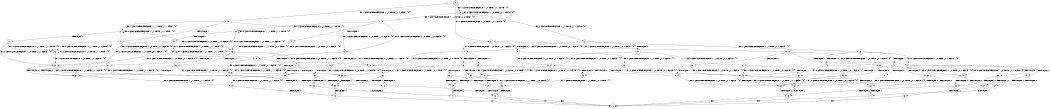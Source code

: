 digraph BCG {
size = "7, 10.5";
center = TRUE;
node [shape = circle];
0 [peripheries = 2];
0 -> 1 [label = "EX !1 !ATOMIC_EXCH_BRANCH (1, +1, TRUE, +0, 2, TRUE) !{0}"];
0 -> 2 [label = "EX !2 !ATOMIC_EXCH_BRANCH (1, +0, TRUE, +0, 1, TRUE) !{0}"];
0 -> 3 [label = "EX !0 !ATOMIC_EXCH_BRANCH (1, +1, TRUE, +1, 1, FALSE) !{0}"];
1 -> 4 [label = "TERMINATE !1"];
1 -> 5 [label = "EX !2 !ATOMIC_EXCH_BRANCH (1, +0, TRUE, +0, 1, FALSE) !{0}"];
1 -> 6 [label = "EX !0 !ATOMIC_EXCH_BRANCH (1, +1, TRUE, +1, 1, TRUE) !{0}"];
2 -> 7 [label = "EX !1 !ATOMIC_EXCH_BRANCH (1, +1, TRUE, +0, 2, TRUE) !{0}"];
2 -> 8 [label = "EX !0 !ATOMIC_EXCH_BRANCH (1, +1, TRUE, +1, 1, FALSE) !{0}"];
2 -> 2 [label = "EX !2 !ATOMIC_EXCH_BRANCH (1, +0, TRUE, +0, 1, TRUE) !{0}"];
3 -> 9 [label = "TERMINATE !0"];
3 -> 10 [label = "EX !1 !ATOMIC_EXCH_BRANCH (1, +1, TRUE, +0, 2, FALSE) !{0}"];
3 -> 11 [label = "EX !2 !ATOMIC_EXCH_BRANCH (1, +0, TRUE, +0, 1, FALSE) !{0}"];
4 -> 12 [label = "EX !2 !ATOMIC_EXCH_BRANCH (1, +0, TRUE, +0, 1, FALSE) !{0}"];
4 -> 13 [label = "EX !0 !ATOMIC_EXCH_BRANCH (1, +1, TRUE, +1, 1, TRUE) !{0}"];
5 -> 14 [label = "TERMINATE !1"];
5 -> 15 [label = "TERMINATE !2"];
5 -> 16 [label = "EX !0 !ATOMIC_EXCH_BRANCH (1, +1, TRUE, +1, 1, FALSE) !{0}"];
6 -> 17 [label = "TERMINATE !1"];
6 -> 18 [label = "EX !2 !ATOMIC_EXCH_BRANCH (1, +0, TRUE, +0, 1, FALSE) !{0}"];
6 -> 6 [label = "EX !0 !ATOMIC_EXCH_BRANCH (1, +1, TRUE, +1, 1, TRUE) !{0}"];
7 -> 19 [label = "TERMINATE !1"];
7 -> 20 [label = "EX !0 !ATOMIC_EXCH_BRANCH (1, +1, TRUE, +1, 1, TRUE) !{0}"];
7 -> 5 [label = "EX !2 !ATOMIC_EXCH_BRANCH (1, +0, TRUE, +0, 1, FALSE) !{0}"];
8 -> 21 [label = "TERMINATE !0"];
8 -> 22 [label = "EX !1 !ATOMIC_EXCH_BRANCH (1, +1, TRUE, +0, 2, FALSE) !{0}"];
8 -> 11 [label = "EX !2 !ATOMIC_EXCH_BRANCH (1, +0, TRUE, +0, 1, FALSE) !{0}"];
9 -> 23 [label = "EX !1 !ATOMIC_EXCH_BRANCH (1, +1, TRUE, +0, 2, FALSE) !{1}"];
9 -> 24 [label = "EX !2 !ATOMIC_EXCH_BRANCH (1, +0, TRUE, +0, 1, FALSE) !{1}"];
10 -> 25 [label = "TERMINATE !1"];
10 -> 26 [label = "TERMINATE !0"];
10 -> 27 [label = "EX !2 !ATOMIC_EXCH_BRANCH (1, +0, TRUE, +0, 1, FALSE) !{0}"];
11 -> 28 [label = "TERMINATE !2"];
11 -> 29 [label = "TERMINATE !0"];
11 -> 16 [label = "EX !1 !ATOMIC_EXCH_BRANCH (1, +1, TRUE, +0, 2, TRUE) !{0}"];
12 -> 30 [label = "TERMINATE !2"];
12 -> 31 [label = "EX !0 !ATOMIC_EXCH_BRANCH (1, +1, TRUE, +1, 1, FALSE) !{0}"];
13 -> 32 [label = "EX !2 !ATOMIC_EXCH_BRANCH (1, +0, TRUE, +0, 1, FALSE) !{0}"];
13 -> 13 [label = "EX !0 !ATOMIC_EXCH_BRANCH (1, +1, TRUE, +1, 1, TRUE) !{0}"];
14 -> 30 [label = "TERMINATE !2"];
14 -> 31 [label = "EX !0 !ATOMIC_EXCH_BRANCH (1, +1, TRUE, +1, 1, FALSE) !{0}"];
15 -> 30 [label = "TERMINATE !1"];
15 -> 33 [label = "EX !0 !ATOMIC_EXCH_BRANCH (1, +1, TRUE, +1, 1, FALSE) !{0}"];
16 -> 34 [label = "TERMINATE !1"];
16 -> 35 [label = "TERMINATE !2"];
16 -> 36 [label = "TERMINATE !0"];
17 -> 32 [label = "EX !2 !ATOMIC_EXCH_BRANCH (1, +0, TRUE, +0, 1, FALSE) !{0}"];
17 -> 13 [label = "EX !0 !ATOMIC_EXCH_BRANCH (1, +1, TRUE, +1, 1, TRUE) !{0}"];
18 -> 37 [label = "TERMINATE !1"];
18 -> 38 [label = "TERMINATE !2"];
18 -> 16 [label = "EX !0 !ATOMIC_EXCH_BRANCH (1, +1, TRUE, +1, 1, FALSE) !{0}"];
19 -> 39 [label = "EX !0 !ATOMIC_EXCH_BRANCH (1, +1, TRUE, +1, 1, TRUE) !{0}"];
19 -> 12 [label = "EX !2 !ATOMIC_EXCH_BRANCH (1, +0, TRUE, +0, 1, FALSE) !{0}"];
20 -> 40 [label = "TERMINATE !1"];
20 -> 18 [label = "EX !2 !ATOMIC_EXCH_BRANCH (1, +0, TRUE, +0, 1, FALSE) !{0}"];
20 -> 20 [label = "EX !0 !ATOMIC_EXCH_BRANCH (1, +1, TRUE, +1, 1, TRUE) !{0}"];
21 -> 41 [label = "EX !1 !ATOMIC_EXCH_BRANCH (1, +1, TRUE, +0, 2, FALSE) !{1}"];
21 -> 24 [label = "EX !2 !ATOMIC_EXCH_BRANCH (1, +0, TRUE, +0, 1, FALSE) !{1}"];
22 -> 42 [label = "TERMINATE !1"];
22 -> 43 [label = "TERMINATE !0"];
22 -> 27 [label = "EX !2 !ATOMIC_EXCH_BRANCH (1, +0, TRUE, +0, 1, FALSE) !{0}"];
23 -> 44 [label = "TERMINATE !1"];
23 -> 45 [label = "EX !2 !ATOMIC_EXCH_BRANCH (1, +0, TRUE, +0, 1, FALSE) !{1}"];
24 -> 46 [label = "TERMINATE !2"];
24 -> 47 [label = "EX !1 !ATOMIC_EXCH_BRANCH (1, +1, TRUE, +0, 2, TRUE) !{1}"];
25 -> 48 [label = "TERMINATE !0"];
25 -> 49 [label = "EX !2 !ATOMIC_EXCH_BRANCH (1, +0, TRUE, +0, 1, FALSE) !{0}"];
26 -> 44 [label = "TERMINATE !1"];
26 -> 45 [label = "EX !2 !ATOMIC_EXCH_BRANCH (1, +0, TRUE, +0, 1, FALSE) !{1}"];
27 -> 50 [label = "TERMINATE !1"];
27 -> 51 [label = "TERMINATE !2"];
27 -> 52 [label = "TERMINATE !0"];
28 -> 53 [label = "TERMINATE !0"];
28 -> 33 [label = "EX !1 !ATOMIC_EXCH_BRANCH (1, +1, TRUE, +0, 2, TRUE) !{0}"];
29 -> 46 [label = "TERMINATE !2"];
29 -> 47 [label = "EX !1 !ATOMIC_EXCH_BRANCH (1, +1, TRUE, +0, 2, TRUE) !{1}"];
30 -> 54 [label = "EX !0 !ATOMIC_EXCH_BRANCH (1, +1, TRUE, +1, 1, FALSE) !{0}"];
31 -> 55 [label = "TERMINATE !2"];
31 -> 56 [label = "TERMINATE !0"];
32 -> 57 [label = "TERMINATE !2"];
32 -> 31 [label = "EX !0 !ATOMIC_EXCH_BRANCH (1, +1, TRUE, +1, 1, FALSE) !{0}"];
33 -> 55 [label = "TERMINATE !1"];
33 -> 58 [label = "TERMINATE !0"];
34 -> 55 [label = "TERMINATE !2"];
34 -> 56 [label = "TERMINATE !0"];
35 -> 55 [label = "TERMINATE !1"];
35 -> 58 [label = "TERMINATE !0"];
36 -> 59 [label = "TERMINATE !1"];
36 -> 60 [label = "TERMINATE !2"];
37 -> 57 [label = "TERMINATE !2"];
37 -> 31 [label = "EX !0 !ATOMIC_EXCH_BRANCH (1, +1, TRUE, +1, 1, FALSE) !{0}"];
38 -> 57 [label = "TERMINATE !1"];
38 -> 33 [label = "EX !0 !ATOMIC_EXCH_BRANCH (1, +1, TRUE, +1, 1, FALSE) !{0}"];
39 -> 32 [label = "EX !2 !ATOMIC_EXCH_BRANCH (1, +0, TRUE, +0, 1, FALSE) !{0}"];
39 -> 39 [label = "EX !0 !ATOMIC_EXCH_BRANCH (1, +1, TRUE, +1, 1, TRUE) !{0}"];
40 -> 32 [label = "EX !2 !ATOMIC_EXCH_BRANCH (1, +0, TRUE, +0, 1, FALSE) !{0}"];
40 -> 39 [label = "EX !0 !ATOMIC_EXCH_BRANCH (1, +1, TRUE, +1, 1, TRUE) !{0}"];
41 -> 61 [label = "TERMINATE !1"];
41 -> 45 [label = "EX !2 !ATOMIC_EXCH_BRANCH (1, +0, TRUE, +0, 1, FALSE) !{1}"];
42 -> 62 [label = "TERMINATE !0"];
42 -> 49 [label = "EX !2 !ATOMIC_EXCH_BRANCH (1, +0, TRUE, +0, 1, FALSE) !{0}"];
43 -> 61 [label = "TERMINATE !1"];
43 -> 45 [label = "EX !2 !ATOMIC_EXCH_BRANCH (1, +0, TRUE, +0, 1, FALSE) !{1}"];
44 -> 63 [label = "EX !2 !ATOMIC_EXCH_BRANCH (1, +0, TRUE, +0, 1, FALSE) !{2}"];
45 -> 64 [label = "TERMINATE !1"];
45 -> 65 [label = "TERMINATE !2"];
46 -> 66 [label = "EX !1 !ATOMIC_EXCH_BRANCH (1, +1, TRUE, +0, 2, TRUE) !{1}"];
47 -> 59 [label = "TERMINATE !1"];
47 -> 60 [label = "TERMINATE !2"];
48 -> 63 [label = "EX !2 !ATOMIC_EXCH_BRANCH (1, +0, TRUE, +0, 1, FALSE) !{2}"];
49 -> 67 [label = "TERMINATE !2"];
49 -> 68 [label = "TERMINATE !0"];
50 -> 67 [label = "TERMINATE !2"];
50 -> 68 [label = "TERMINATE !0"];
51 -> 67 [label = "TERMINATE !1"];
51 -> 69 [label = "TERMINATE !0"];
52 -> 64 [label = "TERMINATE !1"];
52 -> 65 [label = "TERMINATE !2"];
53 -> 66 [label = "EX !1 !ATOMIC_EXCH_BRANCH (1, +1, TRUE, +0, 2, TRUE) !{1}"];
54 -> 70 [label = "TERMINATE !0"];
55 -> 70 [label = "TERMINATE !0"];
56 -> 71 [label = "TERMINATE !2"];
57 -> 54 [label = "EX !0 !ATOMIC_EXCH_BRANCH (1, +1, TRUE, +1, 1, FALSE) !{0}"];
58 -> 72 [label = "TERMINATE !1"];
59 -> 71 [label = "TERMINATE !2"];
60 -> 72 [label = "TERMINATE !1"];
61 -> 63 [label = "EX !2 !ATOMIC_EXCH_BRANCH (1, +0, TRUE, +0, 1, FALSE) !{2}"];
62 -> 63 [label = "EX !2 !ATOMIC_EXCH_BRANCH (1, +0, TRUE, +0, 1, FALSE) !{2}"];
63 -> 73 [label = "TERMINATE !2"];
64 -> 73 [label = "TERMINATE !2"];
65 -> 74 [label = "TERMINATE !1"];
66 -> 72 [label = "TERMINATE !1"];
67 -> 75 [label = "TERMINATE !0"];
68 -> 73 [label = "TERMINATE !2"];
69 -> 74 [label = "TERMINATE !1"];
70 -> 76 [label = "exit"];
71 -> 76 [label = "exit"];
72 -> 76 [label = "exit"];
73 -> 76 [label = "exit"];
74 -> 76 [label = "exit"];
75 -> 76 [label = "exit"];
}
